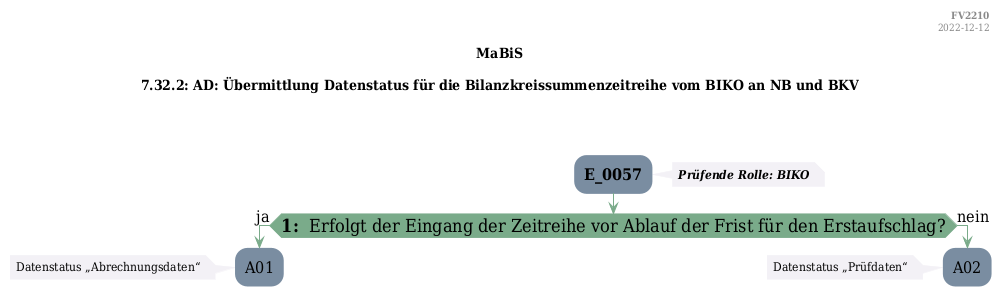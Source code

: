 @startuml
skinparam Shadowing false
skinparam NoteBorderColor #f3f1f6
skinparam NoteBackgroundColor #f3f1f6
skinparam NoteFontSize 12
skinparam ActivityBorderColor none
skinparam ActivityBackgroundColor #7a8da1
skinparam ActivityFontSize 16
skinparam ArrowColor #7aab8a
skinparam ArrowFontSize 16
skinparam ActivityDiamondBackgroundColor #7aab8a
skinparam ActivityDiamondBorderColor #7aab8a
skinparam ActivityDiamondFontSize 18
skinparam defaultFontName DejaVu Serif Condensed
skinparam ActivityEndColor #669580

header
<b>FV2210
2022-12-12
endheader

title
MaBiS

7.32.2: AD: Übermittlung Datenstatus für die Bilanzkreissummenzeitreihe vom BIKO an NB und BKV



end title
:<b>E_0057</b>;
note right
<b><i>Prüfende Rolle: BIKO
end note

if (<b>1: </b> Erfolgt der Eingang der Zeitreihe vor Ablauf der Frist für den Erstaufschlag?) then (ja)
    :A01;
    note left
        Datenstatus „Abrechnungsdaten“
    endnote
    kill;
else (nein)
    :A02;
    note left
        Datenstatus „Prüfdaten“
    endnote
    kill;
endif

@enduml
